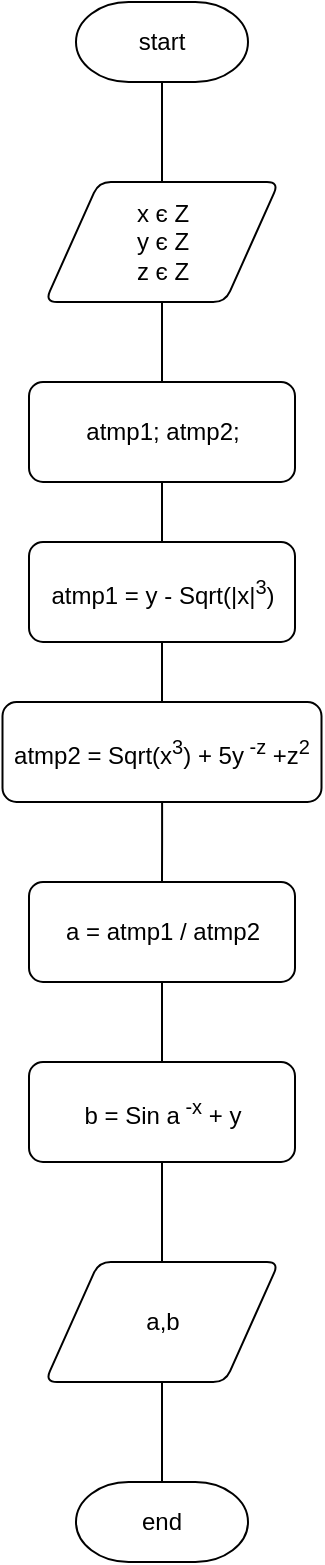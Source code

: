 <mxfile version="15.5.6" type="device"><diagram id="PGvAlzySWywbxKcl9aq7" name="Page-1"><mxGraphModel dx="1474" dy="829" grid="1" gridSize="10" guides="1" tooltips="1" connect="1" arrows="1" fold="1" page="1" pageScale="1" pageWidth="827" pageHeight="1169" math="0" shadow="0"><root><mxCell id="0"/><mxCell id="1" parent="0"/><mxCell id="HzW4YctVfUCKqJBjYvvU-22" style="edgeStyle=orthogonalEdgeStyle;rounded=0;orthogonalLoop=1;jettySize=auto;html=1;endArrow=none;endFill=0;" edge="1" parent="1" source="4fNmIMUq1t1roOMKWLs--2" target="HzW4YctVfUCKqJBjYvvU-21"><mxGeometry relative="1" as="geometry"/></mxCell><mxCell id="4fNmIMUq1t1roOMKWLs--2" value="start" style="strokeWidth=1;html=1;shape=mxgraph.flowchart.terminator;whiteSpace=wrap;" parent="1" vertex="1"><mxGeometry x="364" y="40" width="86" height="40" as="geometry"/></mxCell><mxCell id="HzW4YctVfUCKqJBjYvvU-21" value="x є Z&lt;br&gt;y є Z&lt;br&gt;z є Z" style="shape=parallelogram;html=1;strokeWidth=1;perimeter=parallelogramPerimeter;whiteSpace=wrap;rounded=1;arcSize=12;size=0.23;" vertex="1" parent="1"><mxGeometry x="348.5" y="130" width="117" height="60" as="geometry"/></mxCell><mxCell id="HzW4YctVfUCKqJBjYvvU-24" value="" style="edgeStyle=orthogonalEdgeStyle;rounded=0;orthogonalLoop=1;jettySize=auto;html=1;endArrow=none;endFill=0;" edge="1" parent="1" source="HzW4YctVfUCKqJBjYvvU-23" target="HzW4YctVfUCKqJBjYvvU-21"><mxGeometry relative="1" as="geometry"/></mxCell><mxCell id="HzW4YctVfUCKqJBjYvvU-26" style="edgeStyle=orthogonalEdgeStyle;rounded=0;orthogonalLoop=1;jettySize=auto;html=1;entryX=0.5;entryY=0;entryDx=0;entryDy=0;endArrow=none;endFill=0;" edge="1" parent="1" source="HzW4YctVfUCKqJBjYvvU-23" target="HzW4YctVfUCKqJBjYvvU-25"><mxGeometry relative="1" as="geometry"/></mxCell><mxCell id="HzW4YctVfUCKqJBjYvvU-23" value="atmp1; atmp2;" style="rounded=1;whiteSpace=wrap;html=1;absoluteArcSize=1;arcSize=14;strokeWidth=1;" vertex="1" parent="1"><mxGeometry x="340.5" y="230" width="133" height="50" as="geometry"/></mxCell><mxCell id="HzW4YctVfUCKqJBjYvvU-28" style="edgeStyle=orthogonalEdgeStyle;rounded=0;orthogonalLoop=1;jettySize=auto;html=1;entryX=0.5;entryY=0;entryDx=0;entryDy=0;endArrow=none;endFill=0;" edge="1" parent="1" source="HzW4YctVfUCKqJBjYvvU-25" target="HzW4YctVfUCKqJBjYvvU-27"><mxGeometry relative="1" as="geometry"/></mxCell><mxCell id="HzW4YctVfUCKqJBjYvvU-25" value="atmp1 = y - Sqrt(|x|&lt;sup&gt;3&lt;/sup&gt;)" style="rounded=1;whiteSpace=wrap;html=1;absoluteArcSize=1;arcSize=14;strokeWidth=1;" vertex="1" parent="1"><mxGeometry x="340.5" y="310" width="133" height="50" as="geometry"/></mxCell><mxCell id="HzW4YctVfUCKqJBjYvvU-30" style="edgeStyle=orthogonalEdgeStyle;rounded=0;orthogonalLoop=1;jettySize=auto;html=1;entryX=0.5;entryY=0;entryDx=0;entryDy=0;endArrow=none;endFill=0;" edge="1" parent="1" source="HzW4YctVfUCKqJBjYvvU-27" target="HzW4YctVfUCKqJBjYvvU-29"><mxGeometry relative="1" as="geometry"/></mxCell><mxCell id="HzW4YctVfUCKqJBjYvvU-27" value="atmp2 = Sqrt(x&lt;sup&gt;3&lt;/sup&gt;) + 5y&lt;sup&gt;&amp;nbsp;-z&lt;/sup&gt;&amp;nbsp;+z&lt;sup&gt;2&lt;/sup&gt;" style="rounded=1;whiteSpace=wrap;html=1;absoluteArcSize=1;arcSize=14;strokeWidth=1;" vertex="1" parent="1"><mxGeometry x="327.25" y="390" width="159.5" height="50" as="geometry"/></mxCell><mxCell id="HzW4YctVfUCKqJBjYvvU-32" style="edgeStyle=orthogonalEdgeStyle;rounded=0;orthogonalLoop=1;jettySize=auto;html=1;endArrow=none;endFill=0;" edge="1" parent="1" source="HzW4YctVfUCKqJBjYvvU-29" target="HzW4YctVfUCKqJBjYvvU-31"><mxGeometry relative="1" as="geometry"/></mxCell><mxCell id="HzW4YctVfUCKqJBjYvvU-29" value="a = atmp1 / atmp2" style="rounded=1;whiteSpace=wrap;html=1;absoluteArcSize=1;arcSize=14;strokeWidth=1;" vertex="1" parent="1"><mxGeometry x="340.5" y="480" width="133" height="50" as="geometry"/></mxCell><mxCell id="HzW4YctVfUCKqJBjYvvU-34" style="edgeStyle=orthogonalEdgeStyle;rounded=0;orthogonalLoop=1;jettySize=auto;html=1;entryX=0.5;entryY=0;entryDx=0;entryDy=0;entryPerimeter=0;endArrow=none;endFill=0;" edge="1" parent="1" source="HzW4YctVfUCKqJBjYvvU-31" target="HzW4YctVfUCKqJBjYvvU-33"><mxGeometry relative="1" as="geometry"/></mxCell><mxCell id="HzW4YctVfUCKqJBjYvvU-31" value="a,b" style="shape=parallelogram;html=1;strokeWidth=1;perimeter=parallelogramPerimeter;whiteSpace=wrap;rounded=1;arcSize=12;size=0.23;" vertex="1" parent="1"><mxGeometry x="348.5" y="670" width="117" height="60" as="geometry"/></mxCell><mxCell id="HzW4YctVfUCKqJBjYvvU-33" value="end" style="strokeWidth=1;html=1;shape=mxgraph.flowchart.terminator;whiteSpace=wrap;" vertex="1" parent="1"><mxGeometry x="364" y="780" width="86" height="40" as="geometry"/></mxCell><mxCell id="HzW4YctVfUCKqJBjYvvU-35" value="b = Sin a&lt;sup&gt;&amp;nbsp;-x&lt;/sup&gt;&amp;nbsp;+ y" style="rounded=1;whiteSpace=wrap;html=1;absoluteArcSize=1;arcSize=14;strokeWidth=1;" vertex="1" parent="1"><mxGeometry x="340.5" y="570" width="133" height="50" as="geometry"/></mxCell></root></mxGraphModel></diagram></mxfile>
